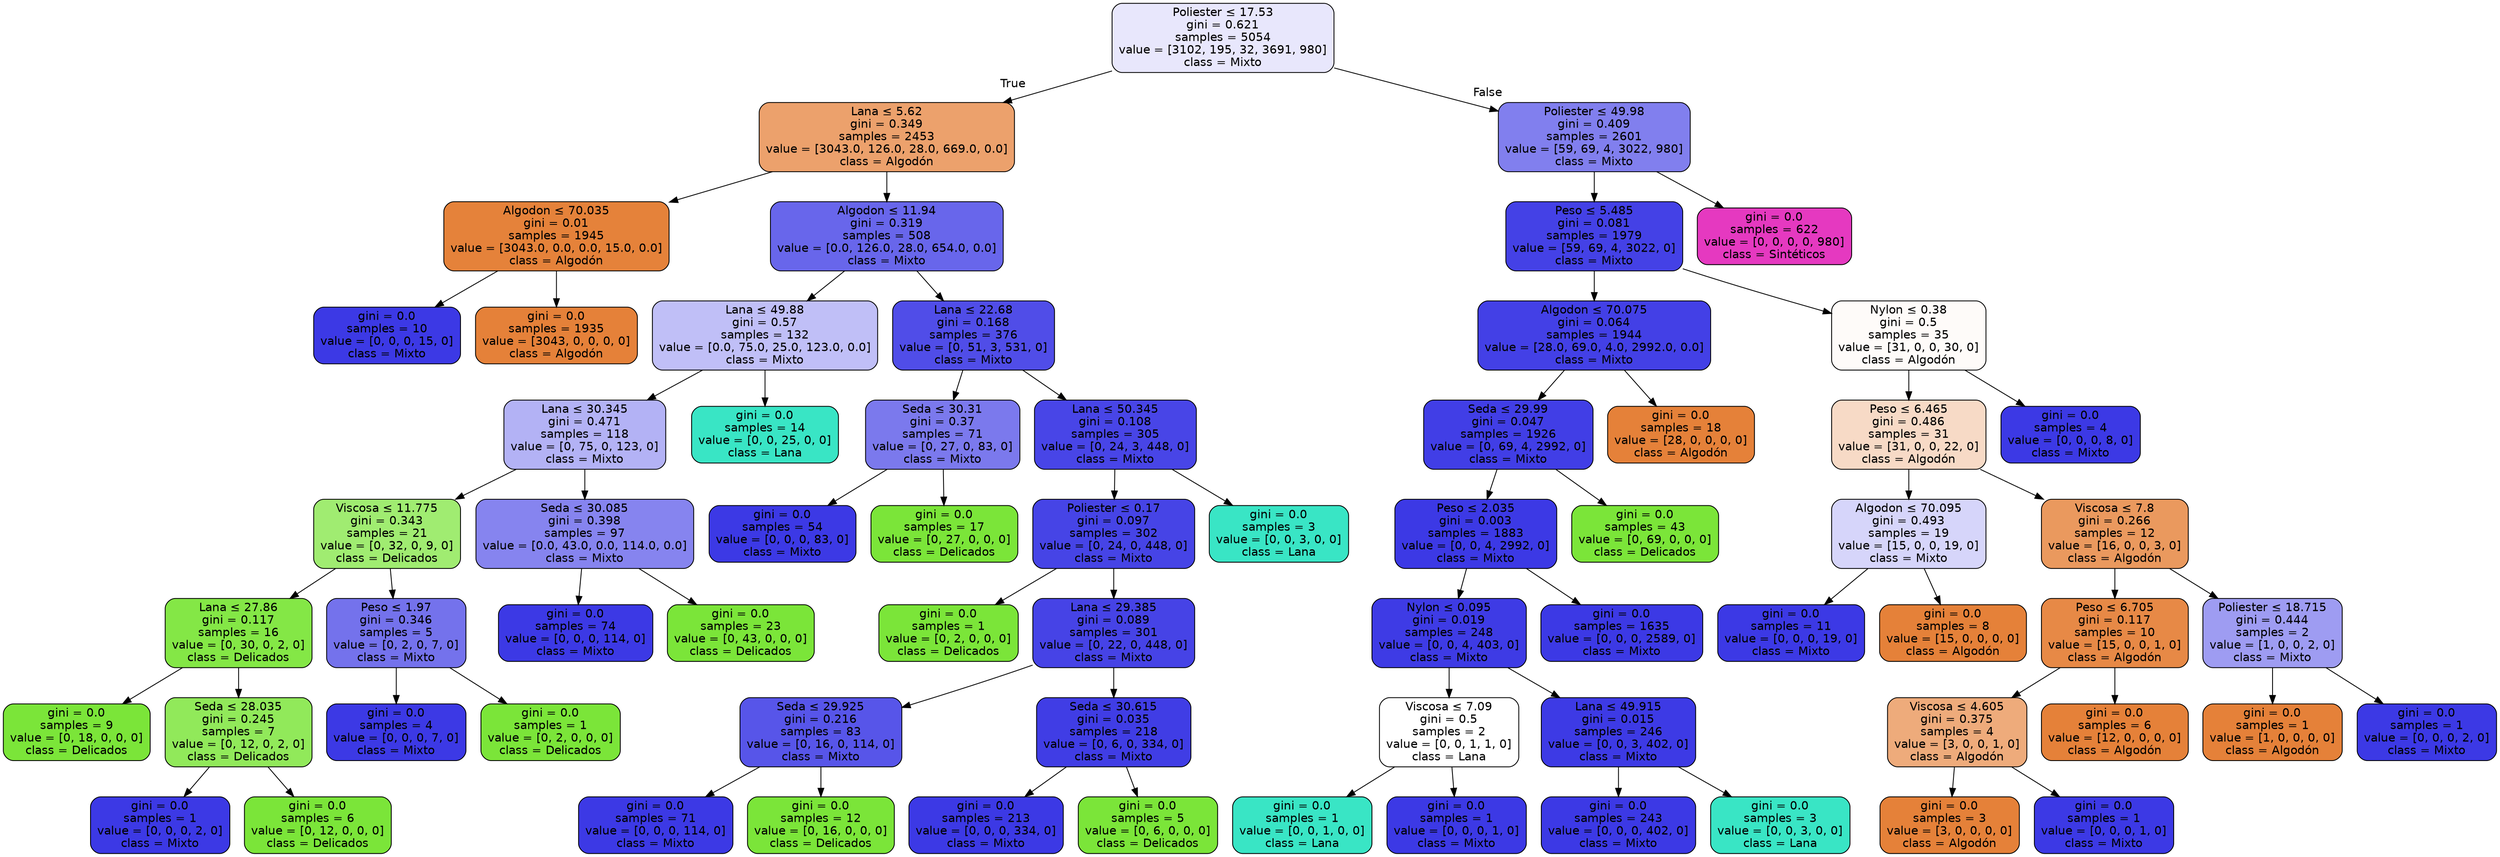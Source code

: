 digraph Tree {
node [shape=box, style="filled, rounded", color="black", fontname="helvetica"] ;
edge [fontname="helvetica"] ;
0 [label=<Poliester &le; 17.53<br/>gini = 0.621<br/>samples = 5054<br/>value = [3102, 195, 32, 3691, 980]<br/>class = Mixto>, fillcolor="#e8e7fc"] ;
1 [label=<Lana &le; 5.62<br/>gini = 0.349<br/>samples = 2453<br/>value = [3043.0, 126.0, 28.0, 669.0, 0.0]<br/>class = Algodón>, fillcolor="#eca16c"] ;
0 -> 1 [labeldistance=2.5, labelangle=45, headlabel="True"] ;
2 [label=<Algodon &le; 70.035<br/>gini = 0.01<br/>samples = 1945<br/>value = [3043.0, 0.0, 0.0, 15.0, 0.0]<br/>class = Algodón>, fillcolor="#e5823a"] ;
1 -> 2 ;
3 [label=<gini = 0.0<br/>samples = 10<br/>value = [0, 0, 0, 15, 0]<br/>class = Mixto>, fillcolor="#3c39e5"] ;
2 -> 3 ;
4 [label=<gini = 0.0<br/>samples = 1935<br/>value = [3043, 0, 0, 0, 0]<br/>class = Algodón>, fillcolor="#e58139"] ;
2 -> 4 ;
5 [label=<Algodon &le; 11.94<br/>gini = 0.319<br/>samples = 508<br/>value = [0.0, 126.0, 28.0, 654.0, 0.0]<br/>class = Mixto>, fillcolor="#6866eb"] ;
1 -> 5 ;
6 [label=<Lana &le; 49.88<br/>gini = 0.57<br/>samples = 132<br/>value = [0.0, 75.0, 25.0, 123.0, 0.0]<br/>class = Mixto>, fillcolor="#c0bff7"] ;
5 -> 6 ;
7 [label=<Lana &le; 30.345<br/>gini = 0.471<br/>samples = 118<br/>value = [0, 75, 0, 123, 0]<br/>class = Mixto>, fillcolor="#b3b2f5"] ;
6 -> 7 ;
8 [label=<Viscosa &le; 11.775<br/>gini = 0.343<br/>samples = 21<br/>value = [0, 32, 0, 9, 0]<br/>class = Delicados>, fillcolor="#a0ec71"] ;
7 -> 8 ;
9 [label=<Lana &le; 27.86<br/>gini = 0.117<br/>samples = 16<br/>value = [0, 30, 0, 2, 0]<br/>class = Delicados>, fillcolor="#84e746"] ;
8 -> 9 ;
10 [label=<gini = 0.0<br/>samples = 9<br/>value = [0, 18, 0, 0, 0]<br/>class = Delicados>, fillcolor="#7be539"] ;
9 -> 10 ;
11 [label=<Seda &le; 28.035<br/>gini = 0.245<br/>samples = 7<br/>value = [0, 12, 0, 2, 0]<br/>class = Delicados>, fillcolor="#91e95a"] ;
9 -> 11 ;
12 [label=<gini = 0.0<br/>samples = 1<br/>value = [0, 0, 0, 2, 0]<br/>class = Mixto>, fillcolor="#3c39e5"] ;
11 -> 12 ;
13 [label=<gini = 0.0<br/>samples = 6<br/>value = [0, 12, 0, 0, 0]<br/>class = Delicados>, fillcolor="#7be539"] ;
11 -> 13 ;
14 [label=<Peso &le; 1.97<br/>gini = 0.346<br/>samples = 5<br/>value = [0, 2, 0, 7, 0]<br/>class = Mixto>, fillcolor="#7472ec"] ;
8 -> 14 ;
15 [label=<gini = 0.0<br/>samples = 4<br/>value = [0, 0, 0, 7, 0]<br/>class = Mixto>, fillcolor="#3c39e5"] ;
14 -> 15 ;
16 [label=<gini = 0.0<br/>samples = 1<br/>value = [0, 2, 0, 0, 0]<br/>class = Delicados>, fillcolor="#7be539"] ;
14 -> 16 ;
17 [label=<Seda &le; 30.085<br/>gini = 0.398<br/>samples = 97<br/>value = [0.0, 43.0, 0.0, 114.0, 0.0]<br/>class = Mixto>, fillcolor="#8684ef"] ;
7 -> 17 ;
18 [label=<gini = 0.0<br/>samples = 74<br/>value = [0, 0, 0, 114, 0]<br/>class = Mixto>, fillcolor="#3c39e5"] ;
17 -> 18 ;
19 [label=<gini = 0.0<br/>samples = 23<br/>value = [0, 43, 0, 0, 0]<br/>class = Delicados>, fillcolor="#7be539"] ;
17 -> 19 ;
20 [label=<gini = 0.0<br/>samples = 14<br/>value = [0, 0, 25, 0, 0]<br/>class = Lana>, fillcolor="#39e5c5"] ;
6 -> 20 ;
21 [label=<Lana &le; 22.68<br/>gini = 0.168<br/>samples = 376<br/>value = [0, 51, 3, 531, 0]<br/>class = Mixto>, fillcolor="#504de8"] ;
5 -> 21 ;
22 [label=<Seda &le; 30.31<br/>gini = 0.37<br/>samples = 71<br/>value = [0, 27, 0, 83, 0]<br/>class = Mixto>, fillcolor="#7b79ed"] ;
21 -> 22 ;
23 [label=<gini = 0.0<br/>samples = 54<br/>value = [0, 0, 0, 83, 0]<br/>class = Mixto>, fillcolor="#3c39e5"] ;
22 -> 23 ;
24 [label=<gini = 0.0<br/>samples = 17<br/>value = [0, 27, 0, 0, 0]<br/>class = Delicados>, fillcolor="#7be539"] ;
22 -> 24 ;
25 [label=<Lana &le; 50.345<br/>gini = 0.108<br/>samples = 305<br/>value = [0, 24, 3, 448, 0]<br/>class = Mixto>, fillcolor="#4845e7"] ;
21 -> 25 ;
26 [label=<Poliester &le; 0.17<br/>gini = 0.097<br/>samples = 302<br/>value = [0, 24, 0, 448, 0]<br/>class = Mixto>, fillcolor="#4644e6"] ;
25 -> 26 ;
27 [label=<gini = 0.0<br/>samples = 1<br/>value = [0, 2, 0, 0, 0]<br/>class = Delicados>, fillcolor="#7be539"] ;
26 -> 27 ;
28 [label=<Lana &le; 29.385<br/>gini = 0.089<br/>samples = 301<br/>value = [0, 22, 0, 448, 0]<br/>class = Mixto>, fillcolor="#4643e6"] ;
26 -> 28 ;
29 [label=<Seda &le; 29.925<br/>gini = 0.216<br/>samples = 83<br/>value = [0, 16, 0, 114, 0]<br/>class = Mixto>, fillcolor="#5755e9"] ;
28 -> 29 ;
30 [label=<gini = 0.0<br/>samples = 71<br/>value = [0, 0, 0, 114, 0]<br/>class = Mixto>, fillcolor="#3c39e5"] ;
29 -> 30 ;
31 [label=<gini = 0.0<br/>samples = 12<br/>value = [0, 16, 0, 0, 0]<br/>class = Delicados>, fillcolor="#7be539"] ;
29 -> 31 ;
32 [label=<Seda &le; 30.615<br/>gini = 0.035<br/>samples = 218<br/>value = [0, 6, 0, 334, 0]<br/>class = Mixto>, fillcolor="#403de5"] ;
28 -> 32 ;
33 [label=<gini = 0.0<br/>samples = 213<br/>value = [0, 0, 0, 334, 0]<br/>class = Mixto>, fillcolor="#3c39e5"] ;
32 -> 33 ;
34 [label=<gini = 0.0<br/>samples = 5<br/>value = [0, 6, 0, 0, 0]<br/>class = Delicados>, fillcolor="#7be539"] ;
32 -> 34 ;
35 [label=<gini = 0.0<br/>samples = 3<br/>value = [0, 0, 3, 0, 0]<br/>class = Lana>, fillcolor="#39e5c5"] ;
25 -> 35 ;
36 [label=<Poliester &le; 49.98<br/>gini = 0.409<br/>samples = 2601<br/>value = [59, 69, 4, 3022, 980]<br/>class = Mixto>, fillcolor="#817fee"] ;
0 -> 36 [labeldistance=2.5, labelangle=-45, headlabel="False"] ;
37 [label=<Peso &le; 5.485<br/>gini = 0.081<br/>samples = 1979<br/>value = [59, 69, 4, 3022, 0]<br/>class = Mixto>, fillcolor="#4441e6"] ;
36 -> 37 ;
38 [label=<Algodon &le; 70.075<br/>gini = 0.064<br/>samples = 1944<br/>value = [28.0, 69.0, 4.0, 2992.0, 0.0]<br/>class = Mixto>, fillcolor="#4340e6"] ;
37 -> 38 ;
39 [label=<Seda &le; 29.99<br/>gini = 0.047<br/>samples = 1926<br/>value = [0, 69, 4, 2992, 0]<br/>class = Mixto>, fillcolor="#413ee6"] ;
38 -> 39 ;
40 [label=<Peso &le; 2.035<br/>gini = 0.003<br/>samples = 1883<br/>value = [0, 0, 4, 2992, 0]<br/>class = Mixto>, fillcolor="#3c39e5"] ;
39 -> 40 ;
41 [label=<Nylon &le; 0.095<br/>gini = 0.019<br/>samples = 248<br/>value = [0, 0, 4, 403, 0]<br/>class = Mixto>, fillcolor="#3e3be5"] ;
40 -> 41 ;
42 [label=<Viscosa &le; 7.09<br/>gini = 0.5<br/>samples = 2<br/>value = [0, 0, 1, 1, 0]<br/>class = Lana>, fillcolor="#ffffff"] ;
41 -> 42 ;
43 [label=<gini = 0.0<br/>samples = 1<br/>value = [0, 0, 1, 0, 0]<br/>class = Lana>, fillcolor="#39e5c5"] ;
42 -> 43 ;
44 [label=<gini = 0.0<br/>samples = 1<br/>value = [0, 0, 0, 1, 0]<br/>class = Mixto>, fillcolor="#3c39e5"] ;
42 -> 44 ;
45 [label=<Lana &le; 49.915<br/>gini = 0.015<br/>samples = 246<br/>value = [0, 0, 3, 402, 0]<br/>class = Mixto>, fillcolor="#3d3ae5"] ;
41 -> 45 ;
46 [label=<gini = 0.0<br/>samples = 243<br/>value = [0, 0, 0, 402, 0]<br/>class = Mixto>, fillcolor="#3c39e5"] ;
45 -> 46 ;
47 [label=<gini = 0.0<br/>samples = 3<br/>value = [0, 0, 3, 0, 0]<br/>class = Lana>, fillcolor="#39e5c5"] ;
45 -> 47 ;
48 [label=<gini = 0.0<br/>samples = 1635<br/>value = [0, 0, 0, 2589, 0]<br/>class = Mixto>, fillcolor="#3c39e5"] ;
40 -> 48 ;
49 [label=<gini = 0.0<br/>samples = 43<br/>value = [0, 69, 0, 0, 0]<br/>class = Delicados>, fillcolor="#7be539"] ;
39 -> 49 ;
50 [label=<gini = 0.0<br/>samples = 18<br/>value = [28, 0, 0, 0, 0]<br/>class = Algodón>, fillcolor="#e58139"] ;
38 -> 50 ;
51 [label=<Nylon &le; 0.38<br/>gini = 0.5<br/>samples = 35<br/>value = [31, 0, 0, 30, 0]<br/>class = Algodón>, fillcolor="#fefbf9"] ;
37 -> 51 ;
52 [label=<Peso &le; 6.465<br/>gini = 0.486<br/>samples = 31<br/>value = [31, 0, 0, 22, 0]<br/>class = Algodón>, fillcolor="#f7dac6"] ;
51 -> 52 ;
53 [label=<Algodon &le; 70.095<br/>gini = 0.493<br/>samples = 19<br/>value = [15, 0, 0, 19, 0]<br/>class = Mixto>, fillcolor="#d6d5fa"] ;
52 -> 53 ;
54 [label=<gini = 0.0<br/>samples = 11<br/>value = [0, 0, 0, 19, 0]<br/>class = Mixto>, fillcolor="#3c39e5"] ;
53 -> 54 ;
55 [label=<gini = 0.0<br/>samples = 8<br/>value = [15, 0, 0, 0, 0]<br/>class = Algodón>, fillcolor="#e58139"] ;
53 -> 55 ;
56 [label=<Viscosa &le; 7.8<br/>gini = 0.266<br/>samples = 12<br/>value = [16, 0, 0, 3, 0]<br/>class = Algodón>, fillcolor="#ea995e"] ;
52 -> 56 ;
57 [label=<Peso &le; 6.705<br/>gini = 0.117<br/>samples = 10<br/>value = [15, 0, 0, 1, 0]<br/>class = Algodón>, fillcolor="#e78946"] ;
56 -> 57 ;
58 [label=<Viscosa &le; 4.605<br/>gini = 0.375<br/>samples = 4<br/>value = [3, 0, 0, 1, 0]<br/>class = Algodón>, fillcolor="#eeab7b"] ;
57 -> 58 ;
59 [label=<gini = 0.0<br/>samples = 3<br/>value = [3, 0, 0, 0, 0]<br/>class = Algodón>, fillcolor="#e58139"] ;
58 -> 59 ;
60 [label=<gini = 0.0<br/>samples = 1<br/>value = [0, 0, 0, 1, 0]<br/>class = Mixto>, fillcolor="#3c39e5"] ;
58 -> 60 ;
61 [label=<gini = 0.0<br/>samples = 6<br/>value = [12, 0, 0, 0, 0]<br/>class = Algodón>, fillcolor="#e58139"] ;
57 -> 61 ;
62 [label=<Poliester &le; 18.715<br/>gini = 0.444<br/>samples = 2<br/>value = [1, 0, 0, 2, 0]<br/>class = Mixto>, fillcolor="#9e9cf2"] ;
56 -> 62 ;
63 [label=<gini = 0.0<br/>samples = 1<br/>value = [1, 0, 0, 0, 0]<br/>class = Algodón>, fillcolor="#e58139"] ;
62 -> 63 ;
64 [label=<gini = 0.0<br/>samples = 1<br/>value = [0, 0, 0, 2, 0]<br/>class = Mixto>, fillcolor="#3c39e5"] ;
62 -> 64 ;
65 [label=<gini = 0.0<br/>samples = 4<br/>value = [0, 0, 0, 8, 0]<br/>class = Mixto>, fillcolor="#3c39e5"] ;
51 -> 65 ;
66 [label=<gini = 0.0<br/>samples = 622<br/>value = [0, 0, 0, 0, 980]<br/>class = Sintéticos>, fillcolor="#e539c0"] ;
36 -> 66 ;
}